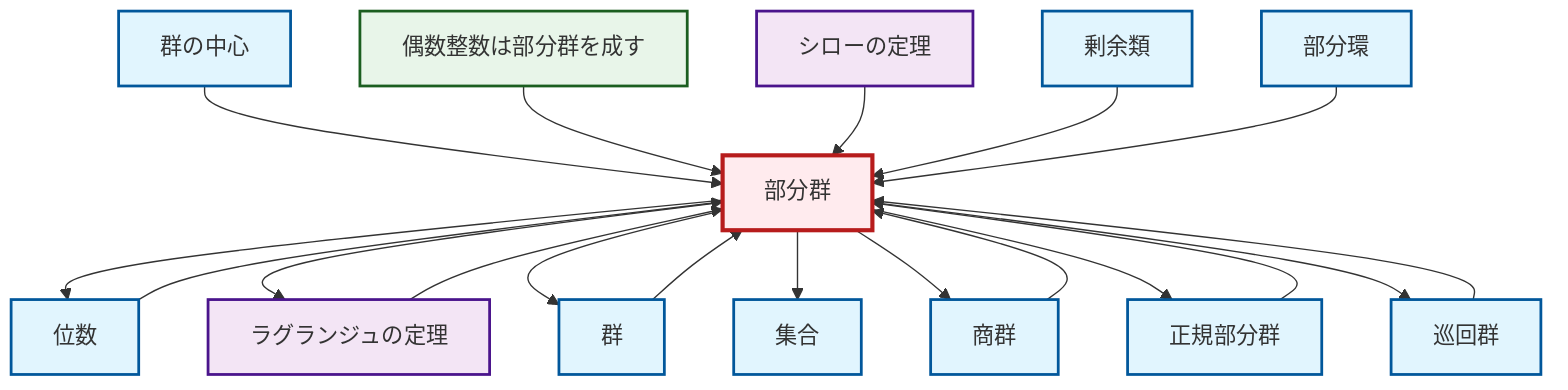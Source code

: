 graph TD
    classDef definition fill:#e1f5fe,stroke:#01579b,stroke-width:2px
    classDef theorem fill:#f3e5f5,stroke:#4a148c,stroke-width:2px
    classDef axiom fill:#fff3e0,stroke:#e65100,stroke-width:2px
    classDef example fill:#e8f5e9,stroke:#1b5e20,stroke-width:2px
    classDef current fill:#ffebee,stroke:#b71c1c,stroke-width:3px
    thm-sylow["シローの定理"]:::theorem
    def-center-of-group["群の中心"]:::definition
    def-quotient-group["商群"]:::definition
    thm-lagrange["ラグランジュの定理"]:::theorem
    def-coset["剰余類"]:::definition
    def-group["群"]:::definition
    ex-even-integers-subgroup["偶数整数は部分群を成す"]:::example
    def-order["位数"]:::definition
    def-cyclic-group["巡回群"]:::definition
    def-subring["部分環"]:::definition
    def-subgroup["部分群"]:::definition
    def-normal-subgroup["正規部分群"]:::definition
    def-set["集合"]:::definition
    def-subgroup --> def-order
    def-subgroup --> thm-lagrange
    def-subgroup --> def-group
    def-center-of-group --> def-subgroup
    ex-even-integers-subgroup --> def-subgroup
    def-subgroup --> def-set
    def-cyclic-group --> def-subgroup
    def-subgroup --> def-quotient-group
    thm-sylow --> def-subgroup
    thm-lagrange --> def-subgroup
    def-order --> def-subgroup
    def-group --> def-subgroup
    def-normal-subgroup --> def-subgroup
    def-subgroup --> def-normal-subgroup
    def-quotient-group --> def-subgroup
    def-subgroup --> def-cyclic-group
    def-coset --> def-subgroup
    def-subring --> def-subgroup
    class def-subgroup current